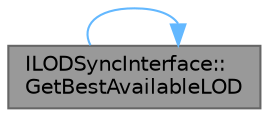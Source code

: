 digraph "ILODSyncInterface::GetBestAvailableLOD"
{
 // INTERACTIVE_SVG=YES
 // LATEX_PDF_SIZE
  bgcolor="transparent";
  edge [fontname=Helvetica,fontsize=10,labelfontname=Helvetica,labelfontsize=10];
  node [fontname=Helvetica,fontsize=10,shape=box,height=0.2,width=0.4];
  rankdir="LR";
  Node1 [id="Node000001",label="ILODSyncInterface::\lGetBestAvailableLOD",height=0.2,width=0.4,color="gray40", fillcolor="grey60", style="filled", fontcolor="black",tooltip="Returns the best (i.e."];
  Node1 -> Node1 [id="edge1_Node000001_Node000001",color="steelblue1",style="solid",tooltip=" "];
}
